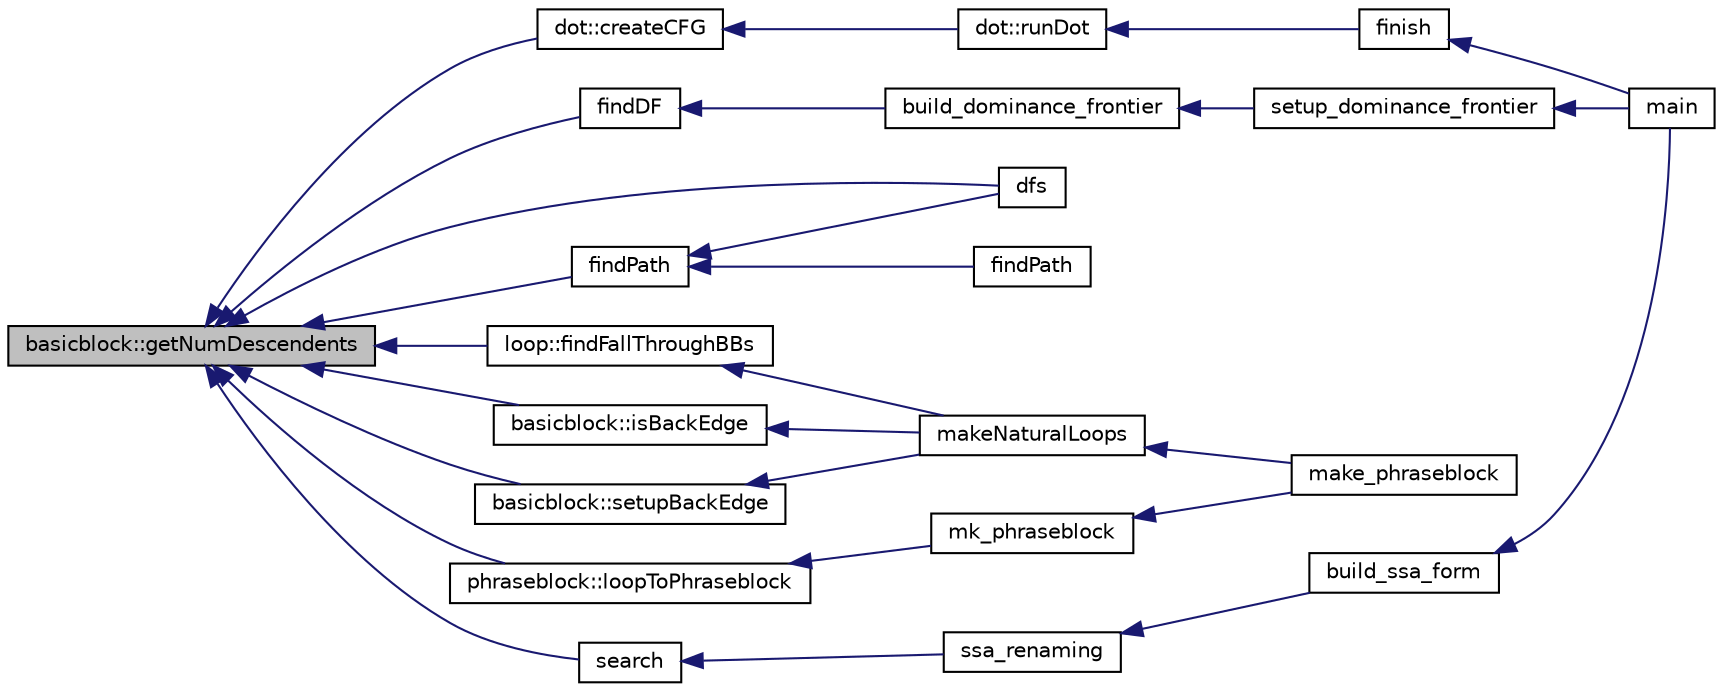 digraph G
{
  edge [fontname="Helvetica",fontsize="10",labelfontname="Helvetica",labelfontsize="10"];
  node [fontname="Helvetica",fontsize="10",shape=record];
  rankdir=LR;
  Node1 [label="basicblock::getNumDescendents",height=0.2,width=0.4,color="black", fillcolor="grey75", style="filled" fontcolor="black"];
  Node1 -> Node2 [dir=back,color="midnightblue",fontsize="10",style="solid",fontname="Helvetica"];
  Node2 [label="dot::createCFG",height=0.2,width=0.4,color="black", fillcolor="white", style="filled",URL="$classdot.html#a34bd8df7c73a49901267dc3ca9209385"];
  Node2 -> Node3 [dir=back,color="midnightblue",fontsize="10",style="solid",fontname="Helvetica"];
  Node3 [label="dot::runDot",height=0.2,width=0.4,color="black", fillcolor="white", style="filled",URL="$classdot.html#a613147e95e44f245a63a5b08418c95f9"];
  Node3 -> Node4 [dir=back,color="midnightblue",fontsize="10",style="solid",fontname="Helvetica"];
  Node4 [label="finish",height=0.2,width=0.4,color="black", fillcolor="white", style="filled",URL="$main_8cpp.html#a95cf23fdc260a92c373256cf79d940f2"];
  Node4 -> Node5 [dir=back,color="midnightblue",fontsize="10",style="solid",fontname="Helvetica"];
  Node5 [label="main",height=0.2,width=0.4,color="black", fillcolor="white", style="filled",URL="$main_8cpp.html#a0ddf1224851353fc92bfbff6f499fa97"];
  Node1 -> Node6 [dir=back,color="midnightblue",fontsize="10",style="solid",fontname="Helvetica"];
  Node6 [label="dfs",height=0.2,width=0.4,color="black", fillcolor="white", style="filled",URL="$junk__files_2dfs_8h.html#ae3a14356537513b82f21bcbbade5eec0"];
  Node1 -> Node7 [dir=back,color="midnightblue",fontsize="10",style="solid",fontname="Helvetica"];
  Node7 [label="findDF",height=0.2,width=0.4,color="black", fillcolor="white", style="filled",URL="$dominator_8cpp.html#a068f04b45053606fc470549d2c5b4922"];
  Node7 -> Node8 [dir=back,color="midnightblue",fontsize="10",style="solid",fontname="Helvetica"];
  Node8 [label="build_dominance_frontier",height=0.2,width=0.4,color="black", fillcolor="white", style="filled",URL="$dominator_8cpp.html#ad80ee601bfd16b0c1cffd3501bf0c93f"];
  Node8 -> Node9 [dir=back,color="midnightblue",fontsize="10",style="solid",fontname="Helvetica"];
  Node9 [label="setup_dominance_frontier",height=0.2,width=0.4,color="black", fillcolor="white", style="filled",URL="$dominator_8h.html#af9f49ffe6819033df685a4eb97ef74be"];
  Node9 -> Node5 [dir=back,color="midnightblue",fontsize="10",style="solid",fontname="Helvetica"];
  Node1 -> Node10 [dir=back,color="midnightblue",fontsize="10",style="solid",fontname="Helvetica"];
  Node10 [label="loop::findFallThroughBBs",height=0.2,width=0.4,color="black", fillcolor="white", style="filled",URL="$classloop.html#a20ecb89d8b7cb21867fe53c6ad56f0f4"];
  Node10 -> Node11 [dir=back,color="midnightblue",fontsize="10",style="solid",fontname="Helvetica"];
  Node11 [label="makeNaturalLoops",height=0.2,width=0.4,color="black", fillcolor="white", style="filled",URL="$make__phraseblock_8cpp.html#a533375cdbcbdab104ffd8c23db3f2b9d"];
  Node11 -> Node12 [dir=back,color="midnightblue",fontsize="10",style="solid",fontname="Helvetica"];
  Node12 [label="make_phraseblock",height=0.2,width=0.4,color="black", fillcolor="white", style="filled",URL="$make__phraseblock_8cpp.html#af5aea5750e9482dfe18f886b91b680b4"];
  Node1 -> Node13 [dir=back,color="midnightblue",fontsize="10",style="solid",fontname="Helvetica"];
  Node13 [label="findPath",height=0.2,width=0.4,color="black", fillcolor="white", style="filled",URL="$dfs_8cpp.html#a3ea3fd529789cd5e9b4a8532b26cea07"];
  Node13 -> Node6 [dir=back,color="midnightblue",fontsize="10",style="solid",fontname="Helvetica"];
  Node13 -> Node14 [dir=back,color="midnightblue",fontsize="10",style="solid",fontname="Helvetica"];
  Node14 [label="findPath",height=0.2,width=0.4,color="black", fillcolor="white", style="filled",URL="$junk__files_2dfs_8cpp.html#a3ea3fd529789cd5e9b4a8532b26cea07"];
  Node1 -> Node15 [dir=back,color="midnightblue",fontsize="10",style="solid",fontname="Helvetica"];
  Node15 [label="basicblock::isBackEdge",height=0.2,width=0.4,color="black", fillcolor="white", style="filled",URL="$classbasicblock.html#a0da29a0f57618d2a13bfdfc9926319b9"];
  Node15 -> Node11 [dir=back,color="midnightblue",fontsize="10",style="solid",fontname="Helvetica"];
  Node1 -> Node16 [dir=back,color="midnightblue",fontsize="10",style="solid",fontname="Helvetica"];
  Node16 [label="phraseblock::loopToPhraseblock",height=0.2,width=0.4,color="black", fillcolor="white", style="filled",URL="$classphraseblock.html#ab7605258ce67522bb3b894b4b7686271"];
  Node16 -> Node17 [dir=back,color="midnightblue",fontsize="10",style="solid",fontname="Helvetica"];
  Node17 [label="mk_phraseblock",height=0.2,width=0.4,color="black", fillcolor="white", style="filled",URL="$make__phraseblock_8cpp.html#ac72dbca1136ae6ee5ad7d722fa23f3f9"];
  Node17 -> Node12 [dir=back,color="midnightblue",fontsize="10",style="solid",fontname="Helvetica"];
  Node1 -> Node18 [dir=back,color="midnightblue",fontsize="10",style="solid",fontname="Helvetica"];
  Node18 [label="search",height=0.2,width=0.4,color="black", fillcolor="white", style="filled",URL="$ssa_8cpp.html#af9593c92c3c4713e11388054c46aa5e9"];
  Node18 -> Node19 [dir=back,color="midnightblue",fontsize="10",style="solid",fontname="Helvetica"];
  Node19 [label="ssa_renaming",height=0.2,width=0.4,color="black", fillcolor="white", style="filled",URL="$ssa_8cpp.html#a804de8f00b7ea9e5487315dc9ff01d77"];
  Node19 -> Node20 [dir=back,color="midnightblue",fontsize="10",style="solid",fontname="Helvetica"];
  Node20 [label="build_ssa_form",height=0.2,width=0.4,color="black", fillcolor="white", style="filled",URL="$ssa_8h.html#a99d7839751286ac78c627aabd383cb51"];
  Node20 -> Node5 [dir=back,color="midnightblue",fontsize="10",style="solid",fontname="Helvetica"];
  Node1 -> Node21 [dir=back,color="midnightblue",fontsize="10",style="solid",fontname="Helvetica"];
  Node21 [label="basicblock::setupBackEdge",height=0.2,width=0.4,color="black", fillcolor="white", style="filled",URL="$classbasicblock.html#a46149b611069f8c2f1328311ea4b7803"];
  Node21 -> Node11 [dir=back,color="midnightblue",fontsize="10",style="solid",fontname="Helvetica"];
}
